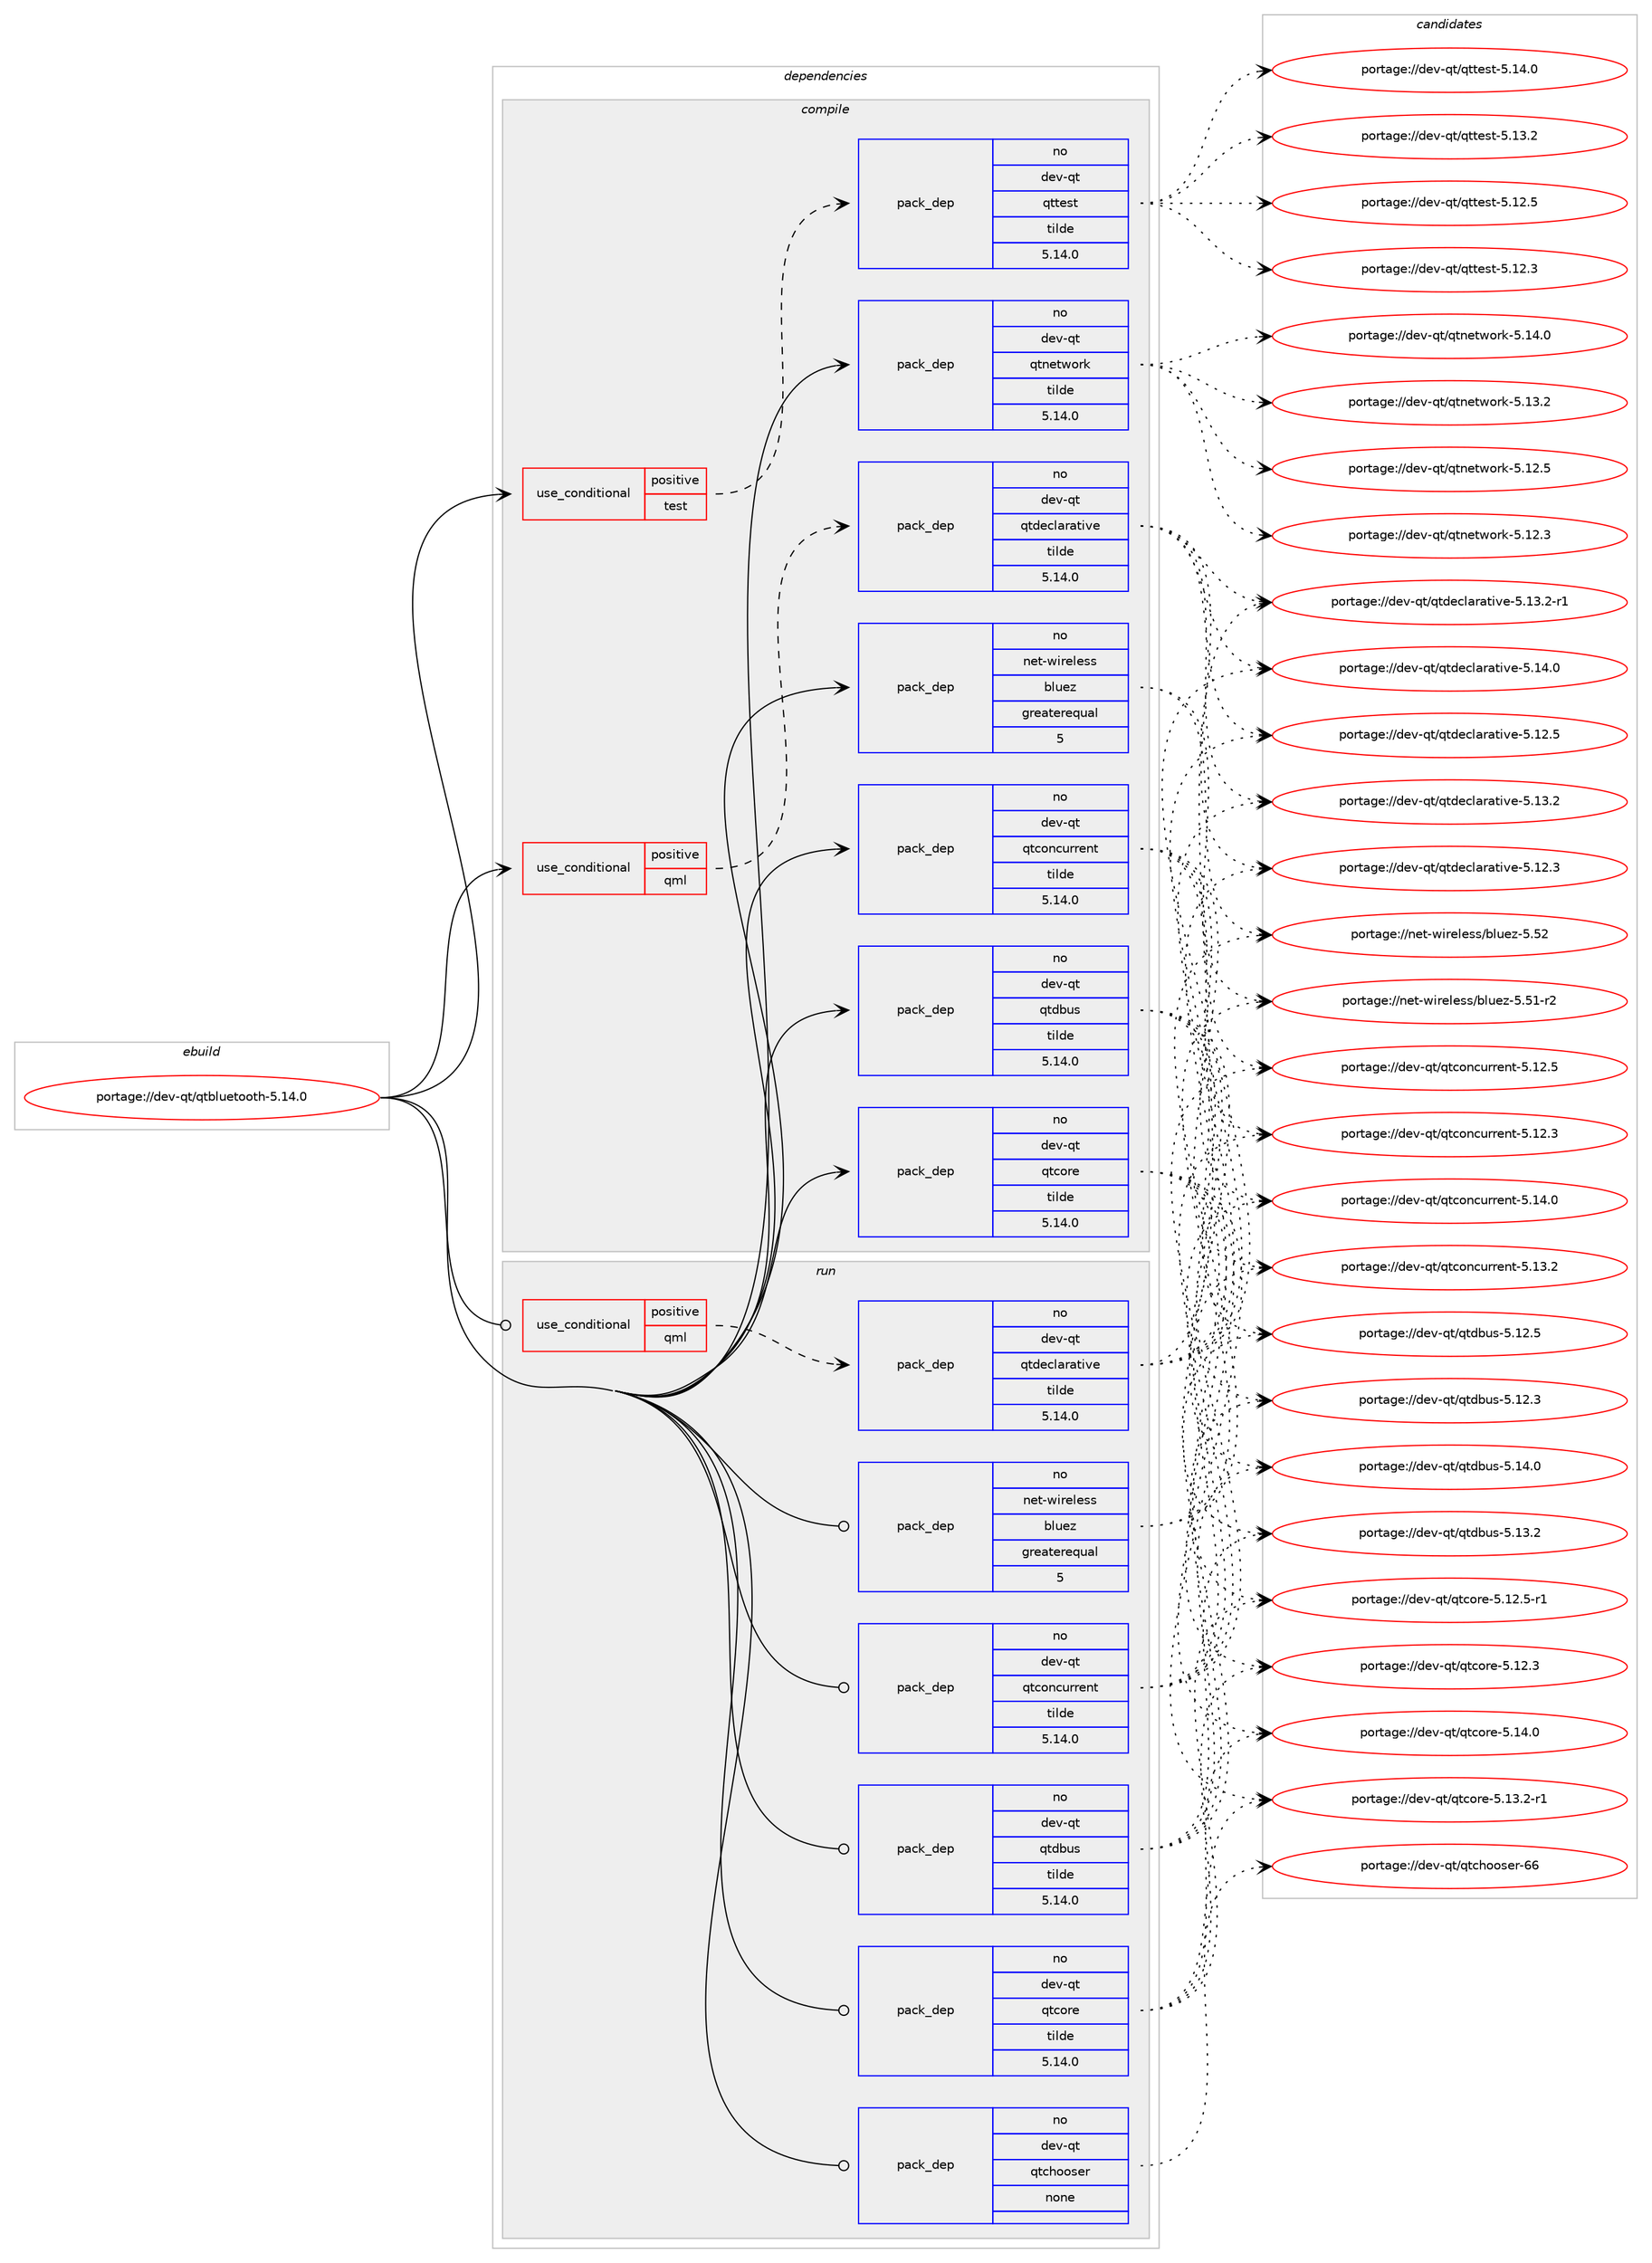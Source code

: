 digraph prolog {

# *************
# Graph options
# *************

newrank=true;
concentrate=true;
compound=true;
graph [rankdir=LR,fontname=Helvetica,fontsize=10,ranksep=1.5];#, ranksep=2.5, nodesep=0.2];
edge  [arrowhead=vee];
node  [fontname=Helvetica,fontsize=10];

# **********
# The ebuild
# **********

subgraph cluster_leftcol {
color=gray;
label=<<i>ebuild</i>>;
id [label="portage://dev-qt/qtbluetooth-5.14.0", color=red, width=4, href="../dev-qt/qtbluetooth-5.14.0.svg"];
}

# ****************
# The dependencies
# ****************

subgraph cluster_midcol {
color=gray;
label=<<i>dependencies</i>>;
subgraph cluster_compile {
fillcolor="#eeeeee";
style=filled;
label=<<i>compile</i>>;
subgraph cond102866 {
dependency415296 [label=<<TABLE BORDER="0" CELLBORDER="1" CELLSPACING="0" CELLPADDING="4"><TR><TD ROWSPAN="3" CELLPADDING="10">use_conditional</TD></TR><TR><TD>positive</TD></TR><TR><TD>qml</TD></TR></TABLE>>, shape=none, color=red];
subgraph pack307550 {
dependency415297 [label=<<TABLE BORDER="0" CELLBORDER="1" CELLSPACING="0" CELLPADDING="4" WIDTH="220"><TR><TD ROWSPAN="6" CELLPADDING="30">pack_dep</TD></TR><TR><TD WIDTH="110">no</TD></TR><TR><TD>dev-qt</TD></TR><TR><TD>qtdeclarative</TD></TR><TR><TD>tilde</TD></TR><TR><TD>5.14.0</TD></TR></TABLE>>, shape=none, color=blue];
}
dependency415296:e -> dependency415297:w [weight=20,style="dashed",arrowhead="vee"];
}
id:e -> dependency415296:w [weight=20,style="solid",arrowhead="vee"];
subgraph cond102867 {
dependency415298 [label=<<TABLE BORDER="0" CELLBORDER="1" CELLSPACING="0" CELLPADDING="4"><TR><TD ROWSPAN="3" CELLPADDING="10">use_conditional</TD></TR><TR><TD>positive</TD></TR><TR><TD>test</TD></TR></TABLE>>, shape=none, color=red];
subgraph pack307551 {
dependency415299 [label=<<TABLE BORDER="0" CELLBORDER="1" CELLSPACING="0" CELLPADDING="4" WIDTH="220"><TR><TD ROWSPAN="6" CELLPADDING="30">pack_dep</TD></TR><TR><TD WIDTH="110">no</TD></TR><TR><TD>dev-qt</TD></TR><TR><TD>qttest</TD></TR><TR><TD>tilde</TD></TR><TR><TD>5.14.0</TD></TR></TABLE>>, shape=none, color=blue];
}
dependency415298:e -> dependency415299:w [weight=20,style="dashed",arrowhead="vee"];
}
id:e -> dependency415298:w [weight=20,style="solid",arrowhead="vee"];
subgraph pack307552 {
dependency415300 [label=<<TABLE BORDER="0" CELLBORDER="1" CELLSPACING="0" CELLPADDING="4" WIDTH="220"><TR><TD ROWSPAN="6" CELLPADDING="30">pack_dep</TD></TR><TR><TD WIDTH="110">no</TD></TR><TR><TD>dev-qt</TD></TR><TR><TD>qtconcurrent</TD></TR><TR><TD>tilde</TD></TR><TR><TD>5.14.0</TD></TR></TABLE>>, shape=none, color=blue];
}
id:e -> dependency415300:w [weight=20,style="solid",arrowhead="vee"];
subgraph pack307553 {
dependency415301 [label=<<TABLE BORDER="0" CELLBORDER="1" CELLSPACING="0" CELLPADDING="4" WIDTH="220"><TR><TD ROWSPAN="6" CELLPADDING="30">pack_dep</TD></TR><TR><TD WIDTH="110">no</TD></TR><TR><TD>dev-qt</TD></TR><TR><TD>qtcore</TD></TR><TR><TD>tilde</TD></TR><TR><TD>5.14.0</TD></TR></TABLE>>, shape=none, color=blue];
}
id:e -> dependency415301:w [weight=20,style="solid",arrowhead="vee"];
subgraph pack307554 {
dependency415302 [label=<<TABLE BORDER="0" CELLBORDER="1" CELLSPACING="0" CELLPADDING="4" WIDTH="220"><TR><TD ROWSPAN="6" CELLPADDING="30">pack_dep</TD></TR><TR><TD WIDTH="110">no</TD></TR><TR><TD>dev-qt</TD></TR><TR><TD>qtdbus</TD></TR><TR><TD>tilde</TD></TR><TR><TD>5.14.0</TD></TR></TABLE>>, shape=none, color=blue];
}
id:e -> dependency415302:w [weight=20,style="solid",arrowhead="vee"];
subgraph pack307555 {
dependency415303 [label=<<TABLE BORDER="0" CELLBORDER="1" CELLSPACING="0" CELLPADDING="4" WIDTH="220"><TR><TD ROWSPAN="6" CELLPADDING="30">pack_dep</TD></TR><TR><TD WIDTH="110">no</TD></TR><TR><TD>dev-qt</TD></TR><TR><TD>qtnetwork</TD></TR><TR><TD>tilde</TD></TR><TR><TD>5.14.0</TD></TR></TABLE>>, shape=none, color=blue];
}
id:e -> dependency415303:w [weight=20,style="solid",arrowhead="vee"];
subgraph pack307556 {
dependency415304 [label=<<TABLE BORDER="0" CELLBORDER="1" CELLSPACING="0" CELLPADDING="4" WIDTH="220"><TR><TD ROWSPAN="6" CELLPADDING="30">pack_dep</TD></TR><TR><TD WIDTH="110">no</TD></TR><TR><TD>net-wireless</TD></TR><TR><TD>bluez</TD></TR><TR><TD>greaterequal</TD></TR><TR><TD>5</TD></TR></TABLE>>, shape=none, color=blue];
}
id:e -> dependency415304:w [weight=20,style="solid",arrowhead="vee"];
}
subgraph cluster_compileandrun {
fillcolor="#eeeeee";
style=filled;
label=<<i>compile and run</i>>;
}
subgraph cluster_run {
fillcolor="#eeeeee";
style=filled;
label=<<i>run</i>>;
subgraph cond102868 {
dependency415305 [label=<<TABLE BORDER="0" CELLBORDER="1" CELLSPACING="0" CELLPADDING="4"><TR><TD ROWSPAN="3" CELLPADDING="10">use_conditional</TD></TR><TR><TD>positive</TD></TR><TR><TD>qml</TD></TR></TABLE>>, shape=none, color=red];
subgraph pack307557 {
dependency415306 [label=<<TABLE BORDER="0" CELLBORDER="1" CELLSPACING="0" CELLPADDING="4" WIDTH="220"><TR><TD ROWSPAN="6" CELLPADDING="30">pack_dep</TD></TR><TR><TD WIDTH="110">no</TD></TR><TR><TD>dev-qt</TD></TR><TR><TD>qtdeclarative</TD></TR><TR><TD>tilde</TD></TR><TR><TD>5.14.0</TD></TR></TABLE>>, shape=none, color=blue];
}
dependency415305:e -> dependency415306:w [weight=20,style="dashed",arrowhead="vee"];
}
id:e -> dependency415305:w [weight=20,style="solid",arrowhead="odot"];
subgraph pack307558 {
dependency415307 [label=<<TABLE BORDER="0" CELLBORDER="1" CELLSPACING="0" CELLPADDING="4" WIDTH="220"><TR><TD ROWSPAN="6" CELLPADDING="30">pack_dep</TD></TR><TR><TD WIDTH="110">no</TD></TR><TR><TD>dev-qt</TD></TR><TR><TD>qtchooser</TD></TR><TR><TD>none</TD></TR><TR><TD></TD></TR></TABLE>>, shape=none, color=blue];
}
id:e -> dependency415307:w [weight=20,style="solid",arrowhead="odot"];
subgraph pack307559 {
dependency415308 [label=<<TABLE BORDER="0" CELLBORDER="1" CELLSPACING="0" CELLPADDING="4" WIDTH="220"><TR><TD ROWSPAN="6" CELLPADDING="30">pack_dep</TD></TR><TR><TD WIDTH="110">no</TD></TR><TR><TD>dev-qt</TD></TR><TR><TD>qtconcurrent</TD></TR><TR><TD>tilde</TD></TR><TR><TD>5.14.0</TD></TR></TABLE>>, shape=none, color=blue];
}
id:e -> dependency415308:w [weight=20,style="solid",arrowhead="odot"];
subgraph pack307560 {
dependency415309 [label=<<TABLE BORDER="0" CELLBORDER="1" CELLSPACING="0" CELLPADDING="4" WIDTH="220"><TR><TD ROWSPAN="6" CELLPADDING="30">pack_dep</TD></TR><TR><TD WIDTH="110">no</TD></TR><TR><TD>dev-qt</TD></TR><TR><TD>qtcore</TD></TR><TR><TD>tilde</TD></TR><TR><TD>5.14.0</TD></TR></TABLE>>, shape=none, color=blue];
}
id:e -> dependency415309:w [weight=20,style="solid",arrowhead="odot"];
subgraph pack307561 {
dependency415310 [label=<<TABLE BORDER="0" CELLBORDER="1" CELLSPACING="0" CELLPADDING="4" WIDTH="220"><TR><TD ROWSPAN="6" CELLPADDING="30">pack_dep</TD></TR><TR><TD WIDTH="110">no</TD></TR><TR><TD>dev-qt</TD></TR><TR><TD>qtdbus</TD></TR><TR><TD>tilde</TD></TR><TR><TD>5.14.0</TD></TR></TABLE>>, shape=none, color=blue];
}
id:e -> dependency415310:w [weight=20,style="solid",arrowhead="odot"];
subgraph pack307562 {
dependency415311 [label=<<TABLE BORDER="0" CELLBORDER="1" CELLSPACING="0" CELLPADDING="4" WIDTH="220"><TR><TD ROWSPAN="6" CELLPADDING="30">pack_dep</TD></TR><TR><TD WIDTH="110">no</TD></TR><TR><TD>net-wireless</TD></TR><TR><TD>bluez</TD></TR><TR><TD>greaterequal</TD></TR><TR><TD>5</TD></TR></TABLE>>, shape=none, color=blue];
}
id:e -> dependency415311:w [weight=20,style="solid",arrowhead="odot"];
}
}

# **************
# The candidates
# **************

subgraph cluster_choices {
rank=same;
color=gray;
label=<<i>candidates</i>>;

subgraph choice307550 {
color=black;
nodesep=1;
choice100101118451131164711311610010199108971149711610511810145534649524648 [label="portage://dev-qt/qtdeclarative-5.14.0", color=red, width=4,href="../dev-qt/qtdeclarative-5.14.0.svg"];
choice1001011184511311647113116100101991089711497116105118101455346495146504511449 [label="portage://dev-qt/qtdeclarative-5.13.2-r1", color=red, width=4,href="../dev-qt/qtdeclarative-5.13.2-r1.svg"];
choice100101118451131164711311610010199108971149711610511810145534649514650 [label="portage://dev-qt/qtdeclarative-5.13.2", color=red, width=4,href="../dev-qt/qtdeclarative-5.13.2.svg"];
choice100101118451131164711311610010199108971149711610511810145534649504653 [label="portage://dev-qt/qtdeclarative-5.12.5", color=red, width=4,href="../dev-qt/qtdeclarative-5.12.5.svg"];
choice100101118451131164711311610010199108971149711610511810145534649504651 [label="portage://dev-qt/qtdeclarative-5.12.3", color=red, width=4,href="../dev-qt/qtdeclarative-5.12.3.svg"];
dependency415297:e -> choice100101118451131164711311610010199108971149711610511810145534649524648:w [style=dotted,weight="100"];
dependency415297:e -> choice1001011184511311647113116100101991089711497116105118101455346495146504511449:w [style=dotted,weight="100"];
dependency415297:e -> choice100101118451131164711311610010199108971149711610511810145534649514650:w [style=dotted,weight="100"];
dependency415297:e -> choice100101118451131164711311610010199108971149711610511810145534649504653:w [style=dotted,weight="100"];
dependency415297:e -> choice100101118451131164711311610010199108971149711610511810145534649504651:w [style=dotted,weight="100"];
}
subgraph choice307551 {
color=black;
nodesep=1;
choice100101118451131164711311611610111511645534649524648 [label="portage://dev-qt/qttest-5.14.0", color=red, width=4,href="../dev-qt/qttest-5.14.0.svg"];
choice100101118451131164711311611610111511645534649514650 [label="portage://dev-qt/qttest-5.13.2", color=red, width=4,href="../dev-qt/qttest-5.13.2.svg"];
choice100101118451131164711311611610111511645534649504653 [label="portage://dev-qt/qttest-5.12.5", color=red, width=4,href="../dev-qt/qttest-5.12.5.svg"];
choice100101118451131164711311611610111511645534649504651 [label="portage://dev-qt/qttest-5.12.3", color=red, width=4,href="../dev-qt/qttest-5.12.3.svg"];
dependency415299:e -> choice100101118451131164711311611610111511645534649524648:w [style=dotted,weight="100"];
dependency415299:e -> choice100101118451131164711311611610111511645534649514650:w [style=dotted,weight="100"];
dependency415299:e -> choice100101118451131164711311611610111511645534649504653:w [style=dotted,weight="100"];
dependency415299:e -> choice100101118451131164711311611610111511645534649504651:w [style=dotted,weight="100"];
}
subgraph choice307552 {
color=black;
nodesep=1;
choice1001011184511311647113116991111109911711411410111011645534649524648 [label="portage://dev-qt/qtconcurrent-5.14.0", color=red, width=4,href="../dev-qt/qtconcurrent-5.14.0.svg"];
choice1001011184511311647113116991111109911711411410111011645534649514650 [label="portage://dev-qt/qtconcurrent-5.13.2", color=red, width=4,href="../dev-qt/qtconcurrent-5.13.2.svg"];
choice1001011184511311647113116991111109911711411410111011645534649504653 [label="portage://dev-qt/qtconcurrent-5.12.5", color=red, width=4,href="../dev-qt/qtconcurrent-5.12.5.svg"];
choice1001011184511311647113116991111109911711411410111011645534649504651 [label="portage://dev-qt/qtconcurrent-5.12.3", color=red, width=4,href="../dev-qt/qtconcurrent-5.12.3.svg"];
dependency415300:e -> choice1001011184511311647113116991111109911711411410111011645534649524648:w [style=dotted,weight="100"];
dependency415300:e -> choice1001011184511311647113116991111109911711411410111011645534649514650:w [style=dotted,weight="100"];
dependency415300:e -> choice1001011184511311647113116991111109911711411410111011645534649504653:w [style=dotted,weight="100"];
dependency415300:e -> choice1001011184511311647113116991111109911711411410111011645534649504651:w [style=dotted,weight="100"];
}
subgraph choice307553 {
color=black;
nodesep=1;
choice10010111845113116471131169911111410145534649524648 [label="portage://dev-qt/qtcore-5.14.0", color=red, width=4,href="../dev-qt/qtcore-5.14.0.svg"];
choice100101118451131164711311699111114101455346495146504511449 [label="portage://dev-qt/qtcore-5.13.2-r1", color=red, width=4,href="../dev-qt/qtcore-5.13.2-r1.svg"];
choice100101118451131164711311699111114101455346495046534511449 [label="portage://dev-qt/qtcore-5.12.5-r1", color=red, width=4,href="../dev-qt/qtcore-5.12.5-r1.svg"];
choice10010111845113116471131169911111410145534649504651 [label="portage://dev-qt/qtcore-5.12.3", color=red, width=4,href="../dev-qt/qtcore-5.12.3.svg"];
dependency415301:e -> choice10010111845113116471131169911111410145534649524648:w [style=dotted,weight="100"];
dependency415301:e -> choice100101118451131164711311699111114101455346495146504511449:w [style=dotted,weight="100"];
dependency415301:e -> choice100101118451131164711311699111114101455346495046534511449:w [style=dotted,weight="100"];
dependency415301:e -> choice10010111845113116471131169911111410145534649504651:w [style=dotted,weight="100"];
}
subgraph choice307554 {
color=black;
nodesep=1;
choice10010111845113116471131161009811711545534649524648 [label="portage://dev-qt/qtdbus-5.14.0", color=red, width=4,href="../dev-qt/qtdbus-5.14.0.svg"];
choice10010111845113116471131161009811711545534649514650 [label="portage://dev-qt/qtdbus-5.13.2", color=red, width=4,href="../dev-qt/qtdbus-5.13.2.svg"];
choice10010111845113116471131161009811711545534649504653 [label="portage://dev-qt/qtdbus-5.12.5", color=red, width=4,href="../dev-qt/qtdbus-5.12.5.svg"];
choice10010111845113116471131161009811711545534649504651 [label="portage://dev-qt/qtdbus-5.12.3", color=red, width=4,href="../dev-qt/qtdbus-5.12.3.svg"];
dependency415302:e -> choice10010111845113116471131161009811711545534649524648:w [style=dotted,weight="100"];
dependency415302:e -> choice10010111845113116471131161009811711545534649514650:w [style=dotted,weight="100"];
dependency415302:e -> choice10010111845113116471131161009811711545534649504653:w [style=dotted,weight="100"];
dependency415302:e -> choice10010111845113116471131161009811711545534649504651:w [style=dotted,weight="100"];
}
subgraph choice307555 {
color=black;
nodesep=1;
choice100101118451131164711311611010111611911111410745534649524648 [label="portage://dev-qt/qtnetwork-5.14.0", color=red, width=4,href="../dev-qt/qtnetwork-5.14.0.svg"];
choice100101118451131164711311611010111611911111410745534649514650 [label="portage://dev-qt/qtnetwork-5.13.2", color=red, width=4,href="../dev-qt/qtnetwork-5.13.2.svg"];
choice100101118451131164711311611010111611911111410745534649504653 [label="portage://dev-qt/qtnetwork-5.12.5", color=red, width=4,href="../dev-qt/qtnetwork-5.12.5.svg"];
choice100101118451131164711311611010111611911111410745534649504651 [label="portage://dev-qt/qtnetwork-5.12.3", color=red, width=4,href="../dev-qt/qtnetwork-5.12.3.svg"];
dependency415303:e -> choice100101118451131164711311611010111611911111410745534649524648:w [style=dotted,weight="100"];
dependency415303:e -> choice100101118451131164711311611010111611911111410745534649514650:w [style=dotted,weight="100"];
dependency415303:e -> choice100101118451131164711311611010111611911111410745534649504653:w [style=dotted,weight="100"];
dependency415303:e -> choice100101118451131164711311611010111611911111410745534649504651:w [style=dotted,weight="100"];
}
subgraph choice307556 {
color=black;
nodesep=1;
choice1101011164511910511410110810111511547981081171011224553465350 [label="portage://net-wireless/bluez-5.52", color=red, width=4,href="../net-wireless/bluez-5.52.svg"];
choice11010111645119105114101108101115115479810811710112245534653494511450 [label="portage://net-wireless/bluez-5.51-r2", color=red, width=4,href="../net-wireless/bluez-5.51-r2.svg"];
dependency415304:e -> choice1101011164511910511410110810111511547981081171011224553465350:w [style=dotted,weight="100"];
dependency415304:e -> choice11010111645119105114101108101115115479810811710112245534653494511450:w [style=dotted,weight="100"];
}
subgraph choice307557 {
color=black;
nodesep=1;
choice100101118451131164711311610010199108971149711610511810145534649524648 [label="portage://dev-qt/qtdeclarative-5.14.0", color=red, width=4,href="../dev-qt/qtdeclarative-5.14.0.svg"];
choice1001011184511311647113116100101991089711497116105118101455346495146504511449 [label="portage://dev-qt/qtdeclarative-5.13.2-r1", color=red, width=4,href="../dev-qt/qtdeclarative-5.13.2-r1.svg"];
choice100101118451131164711311610010199108971149711610511810145534649514650 [label="portage://dev-qt/qtdeclarative-5.13.2", color=red, width=4,href="../dev-qt/qtdeclarative-5.13.2.svg"];
choice100101118451131164711311610010199108971149711610511810145534649504653 [label="portage://dev-qt/qtdeclarative-5.12.5", color=red, width=4,href="../dev-qt/qtdeclarative-5.12.5.svg"];
choice100101118451131164711311610010199108971149711610511810145534649504651 [label="portage://dev-qt/qtdeclarative-5.12.3", color=red, width=4,href="../dev-qt/qtdeclarative-5.12.3.svg"];
dependency415306:e -> choice100101118451131164711311610010199108971149711610511810145534649524648:w [style=dotted,weight="100"];
dependency415306:e -> choice1001011184511311647113116100101991089711497116105118101455346495146504511449:w [style=dotted,weight="100"];
dependency415306:e -> choice100101118451131164711311610010199108971149711610511810145534649514650:w [style=dotted,weight="100"];
dependency415306:e -> choice100101118451131164711311610010199108971149711610511810145534649504653:w [style=dotted,weight="100"];
dependency415306:e -> choice100101118451131164711311610010199108971149711610511810145534649504651:w [style=dotted,weight="100"];
}
subgraph choice307558 {
color=black;
nodesep=1;
choice100101118451131164711311699104111111115101114455454 [label="portage://dev-qt/qtchooser-66", color=red, width=4,href="../dev-qt/qtchooser-66.svg"];
dependency415307:e -> choice100101118451131164711311699104111111115101114455454:w [style=dotted,weight="100"];
}
subgraph choice307559 {
color=black;
nodesep=1;
choice1001011184511311647113116991111109911711411410111011645534649524648 [label="portage://dev-qt/qtconcurrent-5.14.0", color=red, width=4,href="../dev-qt/qtconcurrent-5.14.0.svg"];
choice1001011184511311647113116991111109911711411410111011645534649514650 [label="portage://dev-qt/qtconcurrent-5.13.2", color=red, width=4,href="../dev-qt/qtconcurrent-5.13.2.svg"];
choice1001011184511311647113116991111109911711411410111011645534649504653 [label="portage://dev-qt/qtconcurrent-5.12.5", color=red, width=4,href="../dev-qt/qtconcurrent-5.12.5.svg"];
choice1001011184511311647113116991111109911711411410111011645534649504651 [label="portage://dev-qt/qtconcurrent-5.12.3", color=red, width=4,href="../dev-qt/qtconcurrent-5.12.3.svg"];
dependency415308:e -> choice1001011184511311647113116991111109911711411410111011645534649524648:w [style=dotted,weight="100"];
dependency415308:e -> choice1001011184511311647113116991111109911711411410111011645534649514650:w [style=dotted,weight="100"];
dependency415308:e -> choice1001011184511311647113116991111109911711411410111011645534649504653:w [style=dotted,weight="100"];
dependency415308:e -> choice1001011184511311647113116991111109911711411410111011645534649504651:w [style=dotted,weight="100"];
}
subgraph choice307560 {
color=black;
nodesep=1;
choice10010111845113116471131169911111410145534649524648 [label="portage://dev-qt/qtcore-5.14.0", color=red, width=4,href="../dev-qt/qtcore-5.14.0.svg"];
choice100101118451131164711311699111114101455346495146504511449 [label="portage://dev-qt/qtcore-5.13.2-r1", color=red, width=4,href="../dev-qt/qtcore-5.13.2-r1.svg"];
choice100101118451131164711311699111114101455346495046534511449 [label="portage://dev-qt/qtcore-5.12.5-r1", color=red, width=4,href="../dev-qt/qtcore-5.12.5-r1.svg"];
choice10010111845113116471131169911111410145534649504651 [label="portage://dev-qt/qtcore-5.12.3", color=red, width=4,href="../dev-qt/qtcore-5.12.3.svg"];
dependency415309:e -> choice10010111845113116471131169911111410145534649524648:w [style=dotted,weight="100"];
dependency415309:e -> choice100101118451131164711311699111114101455346495146504511449:w [style=dotted,weight="100"];
dependency415309:e -> choice100101118451131164711311699111114101455346495046534511449:w [style=dotted,weight="100"];
dependency415309:e -> choice10010111845113116471131169911111410145534649504651:w [style=dotted,weight="100"];
}
subgraph choice307561 {
color=black;
nodesep=1;
choice10010111845113116471131161009811711545534649524648 [label="portage://dev-qt/qtdbus-5.14.0", color=red, width=4,href="../dev-qt/qtdbus-5.14.0.svg"];
choice10010111845113116471131161009811711545534649514650 [label="portage://dev-qt/qtdbus-5.13.2", color=red, width=4,href="../dev-qt/qtdbus-5.13.2.svg"];
choice10010111845113116471131161009811711545534649504653 [label="portage://dev-qt/qtdbus-5.12.5", color=red, width=4,href="../dev-qt/qtdbus-5.12.5.svg"];
choice10010111845113116471131161009811711545534649504651 [label="portage://dev-qt/qtdbus-5.12.3", color=red, width=4,href="../dev-qt/qtdbus-5.12.3.svg"];
dependency415310:e -> choice10010111845113116471131161009811711545534649524648:w [style=dotted,weight="100"];
dependency415310:e -> choice10010111845113116471131161009811711545534649514650:w [style=dotted,weight="100"];
dependency415310:e -> choice10010111845113116471131161009811711545534649504653:w [style=dotted,weight="100"];
dependency415310:e -> choice10010111845113116471131161009811711545534649504651:w [style=dotted,weight="100"];
}
subgraph choice307562 {
color=black;
nodesep=1;
choice1101011164511910511410110810111511547981081171011224553465350 [label="portage://net-wireless/bluez-5.52", color=red, width=4,href="../net-wireless/bluez-5.52.svg"];
choice11010111645119105114101108101115115479810811710112245534653494511450 [label="portage://net-wireless/bluez-5.51-r2", color=red, width=4,href="../net-wireless/bluez-5.51-r2.svg"];
dependency415311:e -> choice1101011164511910511410110810111511547981081171011224553465350:w [style=dotted,weight="100"];
dependency415311:e -> choice11010111645119105114101108101115115479810811710112245534653494511450:w [style=dotted,weight="100"];
}
}

}
